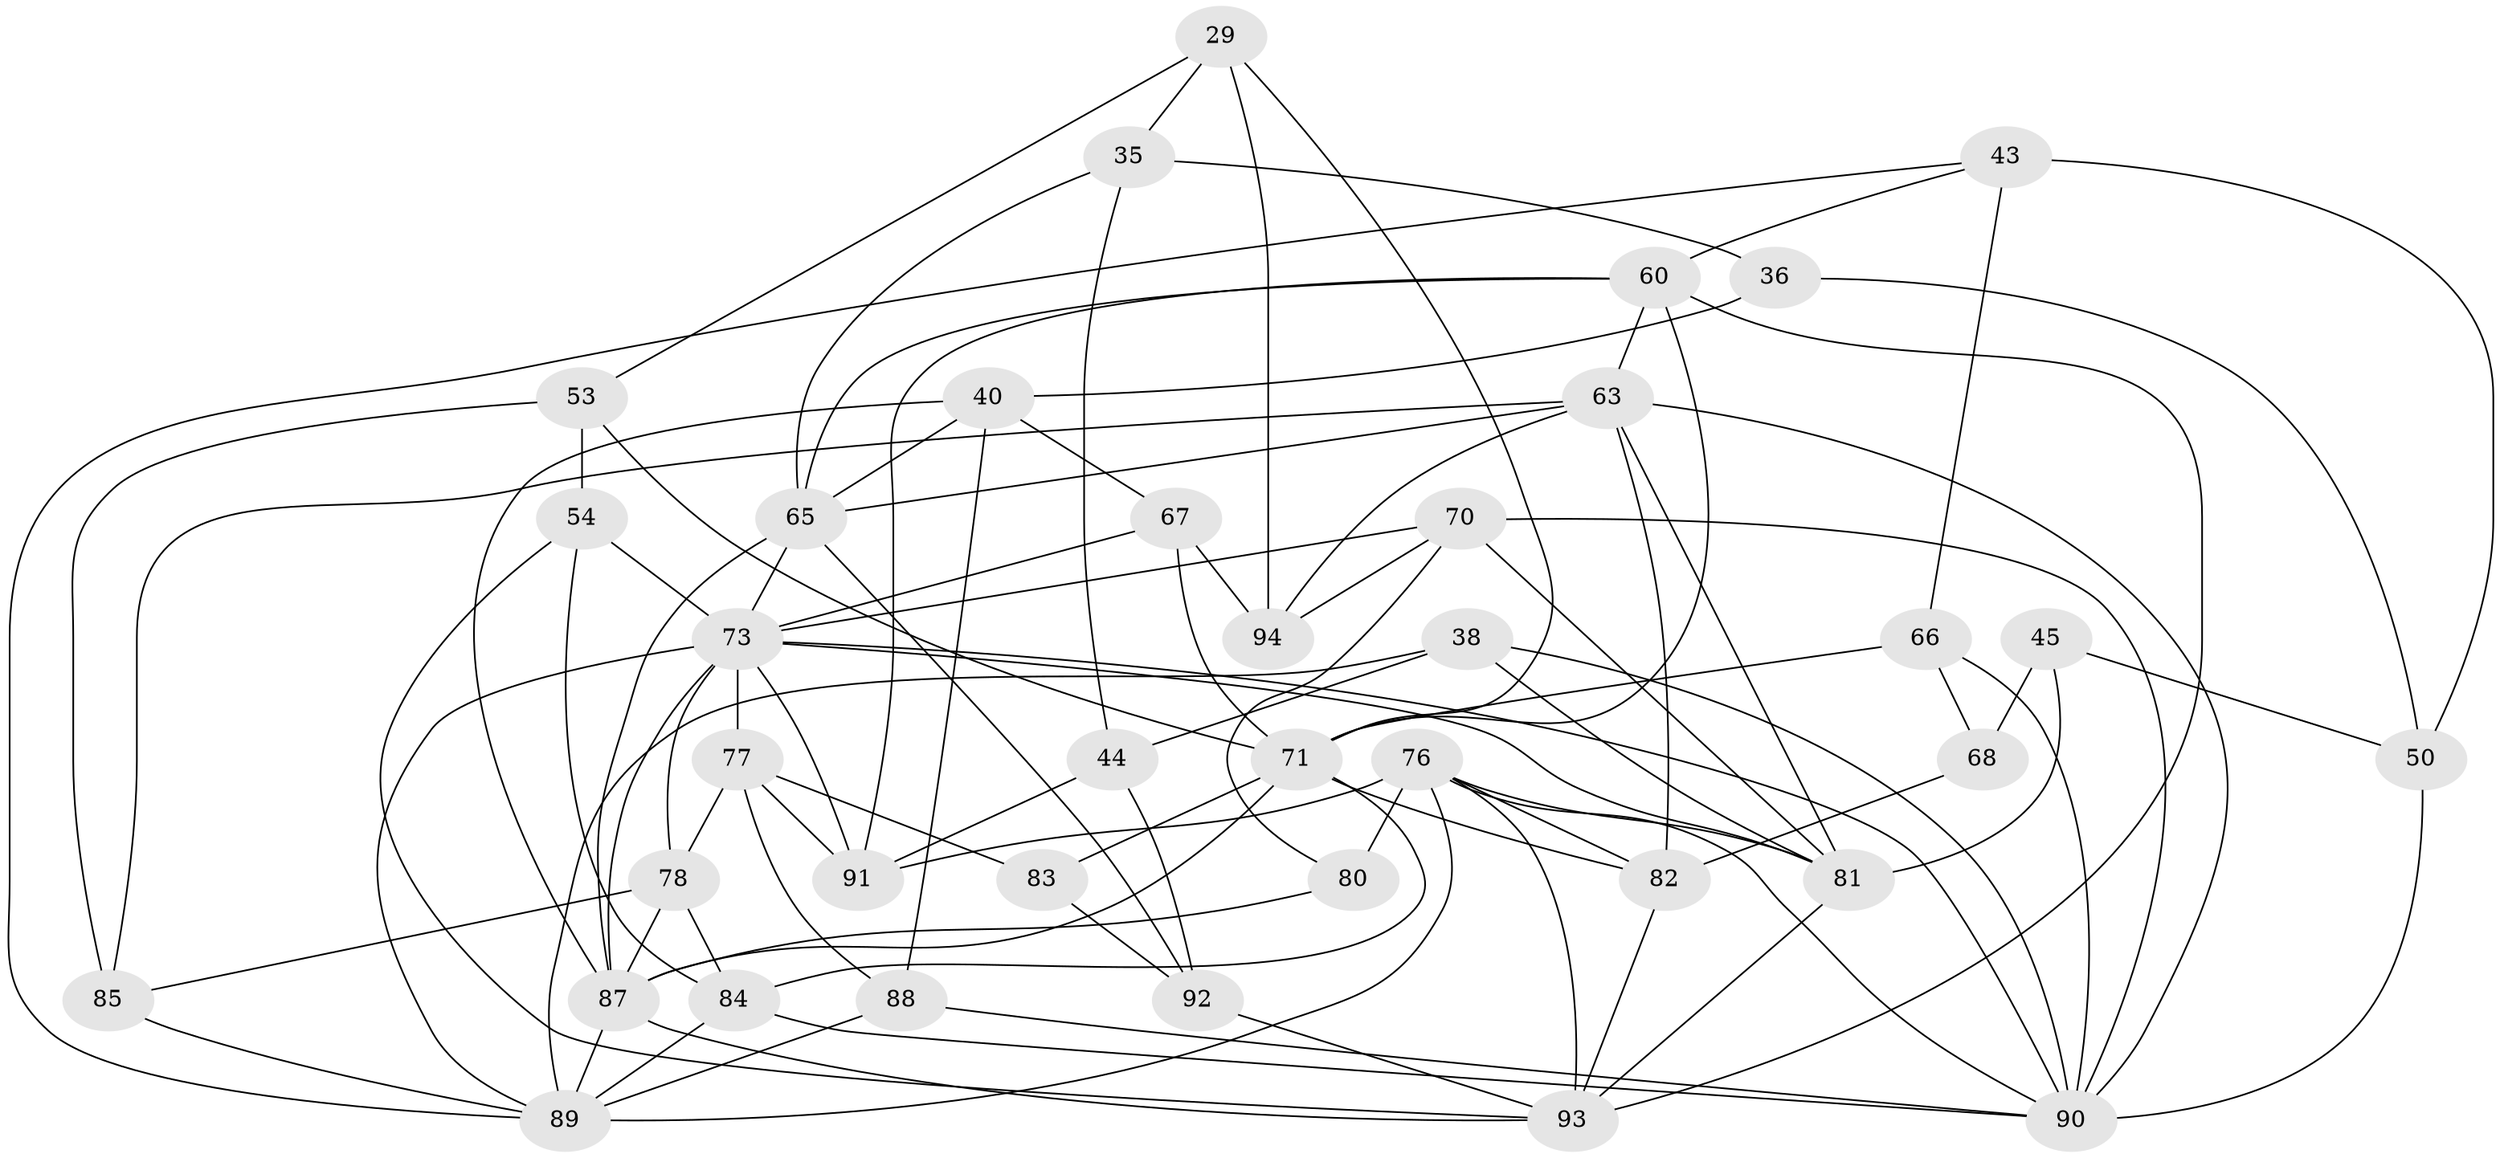 // original degree distribution, {4: 1.0}
// Generated by graph-tools (version 1.1) at 2025/02/03/04/25 22:02:16]
// undirected, 37 vertices, 96 edges
graph export_dot {
graph [start="1"]
  node [color=gray90,style=filled];
  29;
  35;
  36;
  38;
  40 [super="+31"];
  43;
  44;
  45;
  50 [super="+42"];
  53;
  54;
  60 [super="+51"];
  63 [super="+5+9+24"];
  65 [super="+28+34"];
  66;
  67;
  68;
  70 [super="+20"];
  71 [super="+30+33"];
  73 [super="+52+72"];
  76 [super="+37+56"];
  77 [super="+16+46+62"];
  78 [super="+48"];
  80;
  81 [super="+1+17"];
  82 [super="+39"];
  83 [super="+22"];
  84 [super="+64"];
  85;
  87 [super="+49+74"];
  88;
  89 [super="+58"];
  90 [super="+11+61+86"];
  91 [super="+55"];
  92;
  93 [super="+75+79"];
  94;
  29 -- 94;
  29 -- 71;
  29 -- 53;
  29 -- 35;
  35 -- 44;
  35 -- 36;
  35 -- 65;
  36 -- 50;
  36 -- 40 [weight=2];
  38 -- 81;
  38 -- 44;
  38 -- 90;
  38 -- 89;
  40 -- 88;
  40 -- 67;
  40 -- 87;
  40 -- 65;
  43 -- 66;
  43 -- 50;
  43 -- 89;
  43 -- 60;
  44 -- 91;
  44 -- 92;
  45 -- 68;
  45 -- 50 [weight=2];
  45 -- 81;
  50 -- 90 [weight=2];
  53 -- 54;
  53 -- 85;
  53 -- 71;
  54 -- 84;
  54 -- 73;
  54 -- 93;
  60 -- 93 [weight=2];
  60 -- 71 [weight=3];
  60 -- 65;
  60 -- 91;
  60 -- 63 [weight=2];
  63 -- 90 [weight=2];
  63 -- 81;
  63 -- 94;
  63 -- 65 [weight=2];
  63 -- 82;
  63 -- 85;
  65 -- 73 [weight=3];
  65 -- 87;
  65 -- 92;
  66 -- 68;
  66 -- 90;
  66 -- 71;
  67 -- 94;
  67 -- 71;
  67 -- 73;
  68 -- 82 [weight=2];
  70 -- 80;
  70 -- 81 [weight=2];
  70 -- 94;
  70 -- 90;
  70 -- 73;
  71 -- 83 [weight=2];
  71 -- 82;
  71 -- 84;
  71 -- 87;
  73 -- 77 [weight=5];
  73 -- 78;
  73 -- 81;
  73 -- 87;
  73 -- 89 [weight=3];
  73 -- 90 [weight=2];
  73 -- 91;
  76 -- 80 [weight=2];
  76 -- 91 [weight=2];
  76 -- 93 [weight=4];
  76 -- 89 [weight=3];
  76 -- 81;
  76 -- 82;
  76 -- 90;
  77 -- 83 [weight=3];
  77 -- 88;
  77 -- 78 [weight=2];
  77 -- 91;
  78 -- 85;
  78 -- 84 [weight=2];
  78 -- 87 [weight=2];
  80 -- 87;
  81 -- 93;
  82 -- 93;
  83 -- 92;
  84 -- 90;
  84 -- 89;
  85 -- 89;
  87 -- 93 [weight=2];
  87 -- 89;
  88 -- 89;
  88 -- 90;
  92 -- 93;
}
